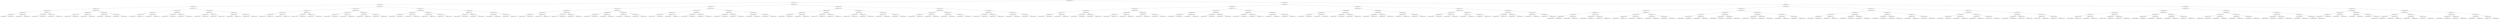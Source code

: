 digraph G{
176510915 [label="Node{data=[2573, 2573]}"]
176510915 -> 809593645
809593645 [label="Node{data=[2012, 2012]}"]
809593645 -> 963711920
963711920 [label="Node{data=[1204, 1204]}"]
963711920 -> 1435632116
1435632116 [label="Node{data=[1067, 1067]}"]
1435632116 -> 1971941322
1971941322 [label="Node{data=[1015, 1015]}"]
1971941322 -> 1311402581
1311402581 [label="Node{data=[1007, 1007]}"]
1311402581 -> 2146901171
2146901171 [label="Node{data=[1003, 1003]}"]
2146901171 -> 976170776
976170776 [label="Node{data=[952, 952]}"]
976170776 -> 73851048
73851048 [label="Node{data=[936, 936]}"]
976170776 -> 419646131
419646131 [label="Node{data=[967, 967]}"]
2146901171 -> 1591136164
1591136164 [label="Node{data=[1005, 1005]}"]
1591136164 -> 499285129
499285129 [label="Node{data=[1004, 1004]}"]
1591136164 -> 772979769
772979769 [label="Node{data=[1006, 1006]}"]
1311402581 -> 768028058
768028058 [label="Node{data=[1011, 1011]}"]
768028058 -> 1166306409
1166306409 [label="Node{data=[1009, 1009]}"]
1166306409 -> 1269589604
1269589604 [label="Node{data=[1008, 1008]}"]
1166306409 -> 1885665372
1885665372 [label="Node{data=[1010, 1010]}"]
768028058 -> 1692119095
1692119095 [label="Node{data=[1013, 1013]}"]
1692119095 -> 47869921
47869921 [label="Node{data=[1012, 1012]}"]
1692119095 -> 720221848
720221848 [label="Node{data=[1014, 1014]}"]
1971941322 -> 2107383169
2107383169 [label="Node{data=[1059, 1059]}"]
2107383169 -> 1157578765
1157578765 [label="Node{data=[1055, 1055]}"]
1157578765 -> 361466388
361466388 [label="Node{data=[1017, 1017]}"]
361466388 -> 1377154891
1377154891 [label="Node{data=[1016, 1016]}"]
361466388 -> 1341708445
1341708445 [label="Node{data=[1054, 1054]}"]
1157578765 -> 1907955271
1907955271 [label="Node{data=[1057, 1057]}"]
1907955271 -> 950790478
950790478 [label="Node{data=[1056, 1056]}"]
1907955271 -> 1207680767
1207680767 [label="Node{data=[1058, 1058]}"]
2107383169 -> 1322171053
1322171053 [label="Node{data=[1063, 1063]}"]
1322171053 -> 2004653597
2004653597 [label="Node{data=[1061, 1061]}"]
2004653597 -> 276492325
276492325 [label="Node{data=[1060, 1060]}"]
2004653597 -> 183285907
183285907 [label="Node{data=[1062, 1062]}"]
1322171053 -> 835477681
835477681 [label="Node{data=[1065, 1065]}"]
835477681 -> 571720939
571720939 [label="Node{data=[1064, 1064]}"]
835477681 -> 1697641300
1697641300 [label="Node{data=[1066, 1066]}"]
1435632116 -> 183039810
183039810 [label="Node{data=[1140, 1140]}"]
183039810 -> 1492371270
1492371270 [label="Node{data=[1132, 1132]}"]
1492371270 -> 1694196783
1694196783 [label="Node{data=[1128, 1128]}"]
1694196783 -> 2119470775
2119470775 [label="Node{data=[1126, 1126]}"]
2119470775 -> 868955352
868955352 [label="Node{data=[1125, 1125]}"]
2119470775 -> 1975786512
1975786512 [label="Node{data=[1127, 1127]}"]
1694196783 -> 1252119707
1252119707 [label="Node{data=[1130, 1130]}"]
1252119707 -> 274389582
274389582 [label="Node{data=[1129, 1129]}"]
1252119707 -> 2061320553
2061320553 [label="Node{data=[1131, 1131]}"]
1492371270 -> 799860414
799860414 [label="Node{data=[1136, 1136]}"]
799860414 -> 1802369756
1802369756 [label="Node{data=[1134, 1134]}"]
1802369756 -> 757323093
757323093 [label="Node{data=[1133, 1133]}"]
1802369756 -> 1038426001
1038426001 [label="Node{data=[1135, 1135]}"]
799860414 -> 1974765445
1974765445 [label="Node{data=[1138, 1138]}"]
1974765445 -> 1896556789
1896556789 [label="Node{data=[1137, 1137]}"]
1974765445 -> 1110561532
1110561532 [label="Node{data=[1139, 1139]}"]
183039810 -> 1472021692
1472021692 [label="Node{data=[1148, 1148]}"]
1472021692 -> 115632481
115632481 [label="Node{data=[1144, 1144]}"]
115632481 -> 780187080
780187080 [label="Node{data=[1142, 1142]}"]
780187080 -> 1651127510
1651127510 [label="Node{data=[1141, 1141]}"]
780187080 -> 1599018115
1599018115 [label="Node{data=[1143, 1143]}"]
115632481 -> 2051395946
2051395946 [label="Node{data=[1146, 1146]}"]
2051395946 -> 1371542815
1371542815 [label="Node{data=[1145, 1145]}"]
2051395946 -> 1656706933
1656706933 [label="Node{data=[1147, 1147]}"]
1472021692 -> 1165208749
1165208749 [label="Node{data=[1152, 1152]}"]
1165208749 -> 292158440
292158440 [label="Node{data=[1150, 1150]}"]
292158440 -> 1079016503
1079016503 [label="Node{data=[1149, 1149]}"]
292158440 -> 1481412535
1481412535 [label="Node{data=[1151, 1151]}"]
1165208749 -> 153303
153303 [label="Node{data=[1202, 1202]}"]
153303 -> 1592417156
1592417156 [label="Node{data=[1153, 1153]}"]
153303 -> 496510378
496510378 [label="Node{data=[1203, 1203]}"]
963711920 -> 563425433
563425433 [label="Node{data=[1289, 1289]}"]
563425433 -> 859012754
859012754 [label="Node{data=[1235, 1235]}"]
859012754 -> 1057563915
1057563915 [label="Node{data=[1212, 1212]}"]
1057563915 -> 1675686453
1675686453 [label="Node{data=[1208, 1208]}"]
1675686453 -> 1811482408
1811482408 [label="Node{data=[1206, 1206]}"]
1811482408 -> 1125528363
1125528363 [label="Node{data=[1205, 1205]}"]
1811482408 -> 901871423
901871423 [label="Node{data=[1207, 1207]}"]
1675686453 -> 1364482792
1364482792 [label="Node{data=[1210, 1210]}"]
1364482792 -> 1924646829
1924646829 [label="Node{data=[1209, 1209]}"]
1364482792 -> 4865467
4865467 [label="Node{data=[1211, 1211]}"]
1057563915 -> 1041029634
1041029634 [label="Node{data=[1216, 1216]}"]
1041029634 -> 1308382257
1308382257 [label="Node{data=[1214, 1214]}"]
1308382257 -> 20605068
20605068 [label="Node{data=[1213, 1213]}"]
1308382257 -> 1347173109
1347173109 [label="Node{data=[1215, 1215]}"]
1041029634 -> 138946100
138946100 [label="Node{data=[1218, 1218]}"]
138946100 -> 658159312
658159312 [label="Node{data=[1217, 1217]}"]
138946100 -> 1964430515
1964430515 [label="Node{data=[1219, 1219]}"]
859012754 -> 1153221494
1153221494 [label="Node{data=[1281, 1281]}"]
1153221494 -> 218899539
218899539 [label="Node{data=[1277, 1277]}"]
218899539 -> 2146606868
2146606868 [label="Node{data=[1275, 1275]}"]
2146606868 -> 1006792469
1006792469 [label="Node{data=[1248, 1248]}"]
2146606868 -> 512212112
512212112 [label="Node{data=[1276, 1276]}"]
218899539 -> 1925524911
1925524911 [label="Node{data=[1279, 1279]}"]
1925524911 -> 421795548
421795548 [label="Node{data=[1278, 1278]}"]
1925524911 -> 913422378
913422378 [label="Node{data=[1280, 1280]}"]
1153221494 -> 355594568
355594568 [label="Node{data=[1285, 1285]}"]
355594568 -> 1321344532
1321344532 [label="Node{data=[1283, 1283]}"]
1321344532 -> 2011784166
2011784166 [label="Node{data=[1282, 1282]}"]
1321344532 -> 1281504729
1281504729 [label="Node{data=[1284, 1284]}"]
355594568 -> 1455634092
1455634092 [label="Node{data=[1287, 1287]}"]
1455634092 -> 137343198
137343198 [label="Node{data=[1286, 1286]}"]
1455634092 -> 887424110
887424110 [label="Node{data=[1288, 1288]}"]
563425433 -> 1769219030
1769219030 [label="Node{data=[1975, 1975]}"]
1769219030 -> 642588162
642588162 [label="Node{data=[1906, 1906]}"]
642588162 -> 1393681237
1393681237 [label="Node{data=[1311, 1311]}"]
1393681237 -> 1330338605
1330338605 [label="Node{data=[1291, 1291]}"]
1330338605 -> 124369793
124369793 [label="Node{data=[1290, 1290]}"]
1330338605 -> 1226446944
1226446944 [label="Node{data=[1292, 1292]}"]
1393681237 -> 365777245
365777245 [label="Node{data=[1476, 1476]}"]
365777245 -> 13296378
13296378 [label="Node{data=[1417, 1417]}"]
365777245 -> 1253434577
1253434577 [label="Node{data=[1905, 1905]}"]
642588162 -> 1408580863
1408580863 [label="Node{data=[1971, 1971]}"]
1408580863 -> 743295077
743295077 [label="Node{data=[1969, 1969]}"]
743295077 -> 2076652068
2076652068 [label="Node{data=[1968, 1968]}"]
743295077 -> 506581729
506581729 [label="Node{data=[1970, 1970]}"]
1408580863 -> 1691948828
1691948828 [label="Node{data=[1973, 1973]}"]
1691948828 -> 638973186
638973186 [label="Node{data=[1972, 1972]}"]
1691948828 -> 1686218230
1686218230 [label="Node{data=[1974, 1974]}"]
1769219030 -> 1949816157
1949816157 [label="Node{data=[1983, 1983]}"]
1949816157 -> 1492798768
1492798768 [label="Node{data=[1979, 1979]}"]
1492798768 -> 1364070088
1364070088 [label="Node{data=[1977, 1977]}"]
1364070088 -> 948547330
948547330 [label="Node{data=[1976, 1976]}"]
1364070088 -> 1927157875
1927157875 [label="Node{data=[1978, 1978]}"]
1492798768 -> 2017937621
2017937621 [label="Node{data=[1981, 1981]}"]
2017937621 -> 1507733851
1507733851 [label="Node{data=[1980, 1980]}"]
2017937621 -> 752510173
752510173 [label="Node{data=[1982, 1982]}"]
1949816157 -> 776338613
776338613 [label="Node{data=[1987, 1987]}"]
776338613 -> 1812334664
1812334664 [label="Node{data=[1985, 1985]}"]
1812334664 -> 1148889210
1148889210 [label="Node{data=[1984, 1984]}"]
1812334664 -> 997834916
997834916 [label="Node{data=[1986, 1986]}"]
776338613 -> 978858794
978858794 [label="Node{data=[2010, 2010]}"]
978858794 -> 1723869281
1723869281 [label="Node{data=[2000, 2000]}"]
978858794 -> 2011719099
2011719099 [label="Node{data=[2011, 2011]}"]
809593645 -> 39974658
39974658 [label="Node{data=[2302, 2302]}"]
39974658 -> 2044413191
2044413191 [label="Node{data=[2270, 2270]}"]
2044413191 -> 507509117
507509117 [label="Node{data=[2254, 2254]}"]
507509117 -> 718181052
718181052 [label="Node{data=[2020, 2020]}"]
718181052 -> 664451328
664451328 [label="Node{data=[2016, 2016]}"]
664451328 -> 71971721
71971721 [label="Node{data=[2014, 2014]}"]
71971721 -> 1709168236
1709168236 [label="Node{data=[2013, 2013]}"]
71971721 -> 995816217
995816217 [label="Node{data=[2015, 2015]}"]
664451328 -> 1241124811
1241124811 [label="Node{data=[2018, 2018]}"]
1241124811 -> 477735686
477735686 [label="Node{data=[2017, 2017]}"]
1241124811 -> 126775891
126775891 [label="Node{data=[2019, 2019]}"]
718181052 -> 1797299072
1797299072 [label="Node{data=[2082, 2082]}"]
1797299072 -> 1916622200
1916622200 [label="Node{data=[2022, 2022]}"]
1916622200 -> 600695202
600695202 [label="Node{data=[2021, 2021]}"]
1916622200 -> 1462043490
1462043490 [label="Node{data=[2023, 2023]}"]
1797299072 -> 943091357
943091357 [label="Node{data=[2084, 2084]}"]
943091357 -> 540572278
540572278 [label="Node{data=[2083, 2083]}"]
943091357 -> 1815367458
1815367458 [label="Node{data=[2085, 2085]}"]
507509117 -> 326467541
326467541 [label="Node{data=[2262, 2262]}"]
326467541 -> 406628768
406628768 [label="Node{data=[2258, 2258]}"]
406628768 -> 2067045147
2067045147 [label="Node{data=[2256, 2256]}"]
2067045147 -> 892831232
892831232 [label="Node{data=[2255, 2255]}"]
2067045147 -> 226811044
226811044 [label="Node{data=[2257, 2257]}"]
406628768 -> 1887962397
1887962397 [label="Node{data=[2260, 2260]}"]
1887962397 -> 800826452
800826452 [label="Node{data=[2259, 2259]}"]
1887962397 -> 641019941
641019941 [label="Node{data=[2261, 2261]}"]
326467541 -> 226470331
226470331 [label="Node{data=[2266, 2266]}"]
226470331 -> 1039132132
1039132132 [label="Node{data=[2264, 2264]}"]
1039132132 -> 1325694729
1325694729 [label="Node{data=[2263, 2263]}"]
1039132132 -> 1077926612
1077926612 [label="Node{data=[2265, 2265]}"]
226470331 -> 821920025
821920025 [label="Node{data=[2268, 2268]}"]
821920025 -> 1920959015
1920959015 [label="Node{data=[2267, 2267]}"]
821920025 -> 518997846
518997846 [label="Node{data=[2269, 2269]}"]
2044413191 -> 540596005
540596005 [label="Node{data=[2286, 2286]}"]
540596005 -> 2081517426
2081517426 [label="Node{data=[2278, 2278]}"]
2081517426 -> 1928438893
1928438893 [label="Node{data=[2274, 2274]}"]
1928438893 -> 373328018
373328018 [label="Node{data=[2272, 2272]}"]
373328018 -> 1881666688
1881666688 [label="Node{data=[2271, 2271]}"]
373328018 -> 121274121
121274121 [label="Node{data=[2273, 2273]}"]
1928438893 -> 2014802255
2014802255 [label="Node{data=[2276, 2276]}"]
2014802255 -> 1778475719
1778475719 [label="Node{data=[2275, 2275]}"]
2014802255 -> 625809651
625809651 [label="Node{data=[2277, 2277]}"]
2081517426 -> 1910241636
1910241636 [label="Node{data=[2282, 2282]}"]
1910241636 -> 847606553
847606553 [label="Node{data=[2280, 2280]}"]
847606553 -> 1408448724
1408448724 [label="Node{data=[2279, 2279]}"]
847606553 -> 515127513
515127513 [label="Node{data=[2281, 2281]}"]
1910241636 -> 814408370
814408370 [label="Node{data=[2284, 2284]}"]
814408370 -> 697192961
697192961 [label="Node{data=[2283, 2283]}"]
814408370 -> 1668409980
1668409980 [label="Node{data=[2285, 2285]}"]
540596005 -> 1547461691
1547461691 [label="Node{data=[2294, 2294]}"]
1547461691 -> 994345596
994345596 [label="Node{data=[2290, 2290]}"]
994345596 -> 1619120463
1619120463 [label="Node{data=[2288, 2288]}"]
1619120463 -> 206566697
206566697 [label="Node{data=[2287, 2287]}"]
1619120463 -> 871187751
871187751 [label="Node{data=[2289, 2289]}"]
994345596 -> 740652612
740652612 [label="Node{data=[2292, 2292]}"]
740652612 -> 1111540006
1111540006 [label="Node{data=[2291, 2291]}"]
740652612 -> 827687674
827687674 [label="Node{data=[2293, 2293]}"]
1547461691 -> 1757953418
1757953418 [label="Node{data=[2298, 2298]}"]
1757953418 -> 1876488577
1876488577 [label="Node{data=[2296, 2296]}"]
1876488577 -> 727012525
727012525 [label="Node{data=[2295, 2295]}"]
1876488577 -> 915030383
915030383 [label="Node{data=[2297, 2297]}"]
1757953418 -> 528948825
528948825 [label="Node{data=[2300, 2300]}"]
528948825 -> 939237585
939237585 [label="Node{data=[2299, 2299]}"]
528948825 -> 915045055
915045055 [label="Node{data=[2301, 2301]}"]
39974658 -> 1391445048
1391445048 [label="Node{data=[2336, 2336]}"]
1391445048 -> 1966964202
1966964202 [label="Node{data=[2318, 2318]}"]
1966964202 -> 531277492
531277492 [label="Node{data=[2310, 2310]}"]
531277492 -> 2056288380
2056288380 [label="Node{data=[2306, 2306]}"]
2056288380 -> 1458748690
1458748690 [label="Node{data=[2304, 2304]}"]
1458748690 -> 1220433931
1220433931 [label="Node{data=[2303, 2303]}"]
1458748690 -> 40618158
40618158 [label="Node{data=[2305, 2305]}"]
2056288380 -> 2076246791
2076246791 [label="Node{data=[2308, 2308]}"]
2076246791 -> 949496640
949496640 [label="Node{data=[2307, 2307]}"]
2076246791 -> 39600728
39600728 [label="Node{data=[2309, 2309]}"]
531277492 -> 1580127237
1580127237 [label="Node{data=[2314, 2314]}"]
1580127237 -> 755252732
755252732 [label="Node{data=[2312, 2312]}"]
755252732 -> 1421852983
1421852983 [label="Node{data=[2311, 2311]}"]
755252732 -> 873535354
873535354 [label="Node{data=[2313, 2313]}"]
1580127237 -> 481780481
481780481 [label="Node{data=[2316, 2316]}"]
481780481 -> 282089142
282089142 [label="Node{data=[2315, 2315]}"]
481780481 -> 978095074
978095074 [label="Node{data=[2317, 2317]}"]
1966964202 -> 106623254
106623254 [label="Node{data=[2326, 2326]}"]
106623254 -> 559035831
559035831 [label="Node{data=[2322, 2322]}"]
559035831 -> 858104525
858104525 [label="Node{data=[2320, 2320]}"]
858104525 -> 1843936464
1843936464 [label="Node{data=[2319, 2319]}"]
858104525 -> 1022075450
1022075450 [label="Node{data=[2321, 2321]}"]
559035831 -> 203736989
203736989 [label="Node{data=[2324, 2324]}"]
203736989 -> 310980382
310980382 [label="Node{data=[2323, 2323]}"]
203736989 -> 1051434787
1051434787 [label="Node{data=[2325, 2325]}"]
106623254 -> 1605374142
1605374142 [label="Node{data=[2332, 2332]}"]
1605374142 -> 1963080954
1963080954 [label="Node{data=[2328, 2328]}"]
1963080954 -> 782769307
782769307 [label="Node{data=[2327, 2327]}"]
1963080954 -> 1285082346
1285082346 [label="Node{data=[2329, 2329]}"]
1605374142 -> 334630951
334630951 [label="Node{data=[2334, 2334]}"]
334630951 -> 2004032335
2004032335 [label="Node{data=[2333, 2333]}"]
334630951 -> 424779262
424779262 [label="Node{data=[2335, 2335]}"]
1391445048 -> 321191330
321191330 [label="Node{data=[2529, 2529]}"]
321191330 -> 282375369
282375369 [label="Node{data=[2521, 2521]}"]
282375369 -> 2140306687
2140306687 [label="Node{data=[2517, 2517]}"]
2140306687 -> 1790554270
1790554270 [label="Node{data=[2515, 2515]}"]
1790554270 -> 1589942662
1589942662 [label="Node{data=[2350, 2350]}"]
1790554270 -> 1795361899
1795361899 [label="Node{data=[2516, 2516]}"]
2140306687 -> 119206000
119206000 [label="Node{data=[2519, 2519]}"]
119206000 -> 545295693
545295693 [label="Node{data=[2518, 2518]}"]
119206000 -> 1517434994
1517434994 [label="Node{data=[2520, 2520]}"]
282375369 -> 694224643
694224643 [label="Node{data=[2525, 2525]}"]
694224643 -> 2032724783
2032724783 [label="Node{data=[2523, 2523]}"]
2032724783 -> 1567030178
1567030178 [label="Node{data=[2522, 2522]}"]
2032724783 -> 370993620
370993620 [label="Node{data=[2524, 2524]}"]
694224643 -> 929348875
929348875 [label="Node{data=[2527, 2527]}"]
929348875 -> 162220379
162220379 [label="Node{data=[2526, 2526]}"]
929348875 -> 1668945959
1668945959 [label="Node{data=[2528, 2528]}"]
321191330 -> 307826645
307826645 [label="Node{data=[2537, 2537]}"]
307826645 -> 4678768
4678768 [label="Node{data=[2533, 2533]}"]
4678768 -> 1408566450
1408566450 [label="Node{data=[2531, 2531]}"]
1408566450 -> 1627227595
1627227595 [label="Node{data=[2530, 2530]}"]
1408566450 -> 973080998
973080998 [label="Node{data=[2532, 2532]}"]
4678768 -> 31432306
31432306 [label="Node{data=[2535, 2535]}"]
31432306 -> 2054478447
2054478447 [label="Node{data=[2534, 2534]}"]
31432306 -> 1982585655
1982585655 [label="Node{data=[2536, 2536]}"]
307826645 -> 1289531757
1289531757 [label="Node{data=[2541, 2541]}"]
1289531757 -> 822975114
822975114 [label="Node{data=[2539, 2539]}"]
822975114 -> 1836484966
1836484966 [label="Node{data=[2538, 2538]}"]
822975114 -> 1160517020
1160517020 [label="Node{data=[2540, 2540]}"]
1289531757 -> 1825735565
1825735565 [label="Node{data=[2543, 2543]}"]
1825735565 -> 836148567
836148567 [label="Node{data=[2542, 2542]}"]
1825735565 -> 1748111282
1748111282 [label="Node{data=[2544, 2544]}"]
176510915 -> 1293383645
1293383645 [label="Node{data=[5090, 5090]}"]
1293383645 -> 891374361
891374361 [label="Node{data=[3072, 3072]}"]
891374361 -> 806900943
806900943 [label="Node{data=[2684, 2684]}"]
806900943 -> 1219461857
1219461857 [label="Node{data=[2668, 2668]}"]
1219461857 -> 1047571894
1047571894 [label="Node{data=[2581, 2581]}"]
1047571894 -> 20332770
20332770 [label="Node{data=[2577, 2577]}"]
20332770 -> 1937424935
1937424935 [label="Node{data=[2575, 2575]}"]
1937424935 -> 1198980643
1198980643 [label="Node{data=[2574, 2574]}"]
1937424935 -> 2085676646
2085676646 [label="Node{data=[2576, 2576]}"]
20332770 -> 1330813022
1330813022 [label="Node{data=[2579, 2579]}"]
1330813022 -> 1788612713
1788612713 [label="Node{data=[2578, 2578]}"]
1330813022 -> 443251967
443251967 [label="Node{data=[2580, 2580]}"]
1047571894 -> 1634978306
1634978306 [label="Node{data=[2649, 2649]}"]
1634978306 -> 985153050
985153050 [label="Node{data=[2583, 2583]}"]
985153050 -> 808287868
808287868 [label="Node{data=[2582, 2582]}"]
985153050 -> 1910530050
1910530050 [label="Node{data=[2620, 2620]}"]
1634978306 -> 238847974
238847974 [label="Node{data=[2666, 2666]}"]
238847974 -> 1972314325
1972314325 [label="Node{data=[2665, 2665]}"]
238847974 -> 780828294
780828294 [label="Node{data=[2667, 2667]}"]
1219461857 -> 1553525541
1553525541 [label="Node{data=[2676, 2676]}"]
1553525541 -> 913392871
913392871 [label="Node{data=[2672, 2672]}"]
913392871 -> 980697972
980697972 [label="Node{data=[2670, 2670]}"]
980697972 -> 1199006962
1199006962 [label="Node{data=[2669, 2669]}"]
980697972 -> 1554874106
1554874106 [label="Node{data=[2671, 2671]}"]
913392871 -> 1615286260
1615286260 [label="Node{data=[2674, 2674]}"]
1615286260 -> 2016464747
2016464747 [label="Node{data=[2673, 2673]}"]
1615286260 -> 68969579
68969579 [label="Node{data=[2675, 2675]}"]
1553525541 -> 871469244
871469244 [label="Node{data=[2680, 2680]}"]
871469244 -> 1771262425
1771262425 [label="Node{data=[2678, 2678]}"]
1771262425 -> 388403223
388403223 [label="Node{data=[2677, 2677]}"]
1771262425 -> 1895731620
1895731620 [label="Node{data=[2679, 2679]}"]
871469244 -> 1337297783
1337297783 [label="Node{data=[2682, 2682]}"]
1337297783 -> 1020991169
1020991169 [label="Node{data=[2681, 2681]}"]
1337297783 -> 526290789
526290789 [label="Node{data=[2683, 2683]}"]
806900943 -> 455696027
455696027 [label="Node{data=[2700, 2700]}"]
455696027 -> 2024050874
2024050874 [label="Node{data=[2692, 2692]}"]
2024050874 -> 481164401
481164401 [label="Node{data=[2688, 2688]}"]
481164401 -> 2011393318
2011393318 [label="Node{data=[2686, 2686]}"]
2011393318 -> 653207751
653207751 [label="Node{data=[2685, 2685]}"]
2011393318 -> 2048019936
2048019936 [label="Node{data=[2687, 2687]}"]
481164401 -> 162490535
162490535 [label="Node{data=[2690, 2690]}"]
162490535 -> 1707720425
1707720425 [label="Node{data=[2689, 2689]}"]
162490535 -> 977214343
977214343 [label="Node{data=[2691, 2691]}"]
2024050874 -> 1378499693
1378499693 [label="Node{data=[2696, 2696]}"]
1378499693 -> 548576479
548576479 [label="Node{data=[2694, 2694]}"]
548576479 -> 136593622
136593622 [label="Node{data=[2693, 2693]}"]
548576479 -> 1250263414
1250263414 [label="Node{data=[2695, 2695]}"]
1378499693 -> 1238308127
1238308127 [label="Node{data=[2698, 2698]}"]
1238308127 -> 2108636317
2108636317 [label="Node{data=[2697, 2697]}"]
1238308127 -> 1470624014
1470624014 [label="Node{data=[2699, 2699]}"]
455696027 -> 827282621
827282621 [label="Node{data=[2708, 2708]}"]
827282621 -> 10078310
10078310 [label="Node{data=[2704, 2704]}"]
10078310 -> 72767292
72767292 [label="Node{data=[2702, 2702]}"]
72767292 -> 1821501753
1821501753 [label="Node{data=[2701, 2701]}"]
72767292 -> 665891498
665891498 [label="Node{data=[2703, 2703]}"]
10078310 -> 1772389570
1772389570 [label="Node{data=[2706, 2706]}"]
1772389570 -> 1602081149
1602081149 [label="Node{data=[2705, 2705]}"]
1772389570 -> 1011229578
1011229578 [label="Node{data=[2707, 2707]}"]
827282621 -> 507638602
507638602 [label="Node{data=[3068, 3068]}"]
507638602 -> 1401878228
1401878228 [label="Node{data=[3038, 3038]}"]
1401878228 -> 1657349089
1657349089 [label="Node{data=[3021, 3021]}"]
1401878228 -> 1864238657
1864238657 [label="Node{data=[3067, 3067]}"]
507638602 -> 2119459659
2119459659 [label="Node{data=[3070, 3070]}"]
2119459659 -> 1523057155
1523057155 [label="Node{data=[3069, 3069]}"]
2119459659 -> 1899357328
1899357328 [label="Node{data=[3071, 3071]}"]
891374361 -> 1845942521
1845942521 [label="Node{data=[3407, 3407]}"]
1845942521 -> 865448009
865448009 [label="Node{data=[3088, 3088]}"]
865448009 -> 701985826
701985826 [label="Node{data=[3080, 3080]}"]
701985826 -> 2006455532
2006455532 [label="Node{data=[3076, 3076]}"]
2006455532 -> 797039606
797039606 [label="Node{data=[3074, 3074]}"]
797039606 -> 822620599
822620599 [label="Node{data=[3073, 3073]}"]
797039606 -> 594294224
594294224 [label="Node{data=[3075, 3075]}"]
2006455532 -> 342125093
342125093 [label="Node{data=[3078, 3078]}"]
342125093 -> 890981684
890981684 [label="Node{data=[3077, 3077]}"]
342125093 -> 1164859305
1164859305 [label="Node{data=[3079, 3079]}"]
701985826 -> 124659809
124659809 [label="Node{data=[3084, 3084]}"]
124659809 -> 820793323
820793323 [label="Node{data=[3082, 3082]}"]
820793323 -> 1609684527
1609684527 [label="Node{data=[3081, 3081]}"]
820793323 -> 1746211175
1746211175 [label="Node{data=[3083, 3083]}"]
124659809 -> 516821284
516821284 [label="Node{data=[3086, 3086]}"]
516821284 -> 1276085761
1276085761 [label="Node{data=[3085, 3085]}"]
516821284 -> 496922881
496922881 [label="Node{data=[3087, 3087]}"]
865448009 -> 1572914684
1572914684 [label="Node{data=[3096, 3096]}"]
1572914684 -> 862562385
862562385 [label="Node{data=[3092, 3092]}"]
862562385 -> 65413043
65413043 [label="Node{data=[3090, 3090]}"]
65413043 -> 1830707383
1830707383 [label="Node{data=[3089, 3089]}"]
65413043 -> 908765133
908765133 [label="Node{data=[3091, 3091]}"]
862562385 -> 1216330361
1216330361 [label="Node{data=[3094, 3094]}"]
1216330361 -> 2077704002
2077704002 [label="Node{data=[3093, 3093]}"]
1216330361 -> 1699935063
1699935063 [label="Node{data=[3095, 3095]}"]
1572914684 -> 111490303
111490303 [label="Node{data=[3342, 3342]}"]
111490303 -> 859630112
859630112 [label="Node{data=[3098, 3098]}"]
859630112 -> 1909714474
1909714474 [label="Node{data=[3097, 3097]}"]
859630112 -> 57242380
57242380 [label="Node{data=[3307, 3307]}"]
111490303 -> 742698322
742698322 [label="Node{data=[3405, 3405]}"]
742698322 -> 2029862672
2029862672 [label="Node{data=[3404, 3404]}"]
742698322 -> 372321435
372321435 [label="Node{data=[3406, 3406]}"]
1845942521 -> 1577634882
1577634882 [label="Node{data=[5074, 5074]}"]
1577634882 -> 1471137004
1471137004 [label="Node{data=[3415, 3415]}"]
1471137004 -> 1178301622
1178301622 [label="Node{data=[3411, 3411]}"]
1178301622 -> 1509018910
1509018910 [label="Node{data=[3409, 3409]}"]
1509018910 -> 1090744510
1090744510 [label="Node{data=[3408, 3408]}"]
1509018910 -> 1755464918
1755464918 [label="Node{data=[3410, 3410]}"]
1178301622 -> 1965097904
1965097904 [label="Node{data=[3413, 3413]}"]
1965097904 -> 577747255
577747255 [label="Node{data=[3412, 3412]}"]
1965097904 -> 2016656196
2016656196 [label="Node{data=[3414, 3414]}"]
1471137004 -> 38655072
38655072 [label="Node{data=[3419, 3419]}"]
38655072 -> 2139908890
2139908890 [label="Node{data=[3417, 3417]}"]
2139908890 -> 544592861
544592861 [label="Node{data=[3416, 3416]}"]
2139908890 -> 1173992716
1173992716 [label="Node{data=[3418, 3418]}"]
38655072 -> 695965447
695965447 [label="Node{data=[5028, 5028]}"]
695965447 -> 892595593
892595593 [label="Node{data=[4936, 4936]}"]
695965447 -> 1003895753
1003895753 [label="Node{data=[5073, 5073]}"]
1577634882 -> 865056874
865056874 [label="Node{data=[5082, 5082]}"]
865056874 -> 1178194611
1178194611 [label="Node{data=[5078, 5078]}"]
1178194611 -> 1825316952
1825316952 [label="Node{data=[5076, 5076]}"]
1825316952 -> 1716405883
1716405883 [label="Node{data=[5075, 5075]}"]
1825316952 -> 676130352
676130352 [label="Node{data=[5077, 5077]}"]
1178194611 -> 543690176
543690176 [label="Node{data=[5080, 5080]}"]
543690176 -> 757806965
757806965 [label="Node{data=[5079, 5079]}"]
543690176 -> 960680245
960680245 [label="Node{data=[5081, 5081]}"]
865056874 -> 1982891331
1982891331 [label="Node{data=[5086, 5086]}"]
1982891331 -> 383156296
383156296 [label="Node{data=[5084, 5084]}"]
383156296 -> 1647484280
1647484280 [label="Node{data=[5083, 5083]}"]
383156296 -> 1305883506
1305883506 [label="Node{data=[5085, 5085]}"]
1982891331 -> 1061072150
1061072150 [label="Node{data=[5088, 5088]}"]
1061072150 -> 499695225
499695225 [label="Node{data=[5087, 5087]}"]
1061072150 -> 1801927141
1801927141 [label="Node{data=[5089, 5089]}"]
1293383645 -> 391567960
391567960 [label="Node{data=[7938, 7938]}"]
391567960 -> 1573557177
1573557177 [label="Node{data=[5531, 5531]}"]
1573557177 -> 95012111
95012111 [label="Node{data=[5285, 5285]}"]
95012111 -> 1465085006
1465085006 [label="Node{data=[5154, 5154]}"]
1465085006 -> 1987504358
1987504358 [label="Node{data=[5098, 5098]}"]
1987504358 -> 2141776586
2141776586 [label="Node{data=[5094, 5094]}"]
2141776586 -> 887277965
887277965 [label="Node{data=[5092, 5092]}"]
887277965 -> 2023744067
2023744067 [label="Node{data=[5091, 5091]}"]
887277965 -> 963576942
963576942 [label="Node{data=[5093, 5093]}"]
2141776586 -> 19486515
19486515 [label="Node{data=[5096, 5096]}"]
19486515 -> 598038586
598038586 [label="Node{data=[5095, 5095]}"]
19486515 -> 615459831
615459831 [label="Node{data=[5097, 5097]}"]
1987504358 -> 1696728952
1696728952 [label="Node{data=[5102, 5102]}"]
1696728952 -> 788091936
788091936 [label="Node{data=[5100, 5100]}"]
788091936 -> 664059213
664059213 [label="Node{data=[5099, 5099]}"]
788091936 -> 2059000539
2059000539 [label="Node{data=[5101, 5101]}"]
1696728952 -> 265624371
265624371 [label="Node{data=[5104, 5104]}"]
265624371 -> 1802045117
1802045117 [label="Node{data=[5103, 5103]}"]
265624371 -> 1771413576
1771413576 [label="Node{data=[5105, 5105]}"]
1465085006 -> 1573834915
1573834915 [label="Node{data=[5277, 5277]}"]
1573834915 -> 2061845674
2061845674 [label="Node{data=[5158, 5158]}"]
2061845674 -> 1503324581
1503324581 [label="Node{data=[5156, 5156]}"]
1503324581 -> 491357502
491357502 [label="Node{data=[5155, 5155]}"]
1503324581 -> 917050876
917050876 [label="Node{data=[5157, 5157]}"]
2061845674 -> 1723451287
1723451287 [label="Node{data=[5275, 5275]}"]
1723451287 -> 1751174436
1751174436 [label="Node{data=[5227, 5227]}"]
1723451287 -> 970048867
970048867 [label="Node{data=[5276, 5276]}"]
1573834915 -> 1202270544
1202270544 [label="Node{data=[5281, 5281]}"]
1202270544 -> 1862583117
1862583117 [label="Node{data=[5279, 5279]}"]
1862583117 -> 31664740
31664740 [label="Node{data=[5278, 5278]}"]
1862583117 -> 917380582
917380582 [label="Node{data=[5280, 5280]}"]
1202270544 -> 948144594
948144594 [label="Node{data=[5283, 5283]}"]
948144594 -> 1909734180
1909734180 [label="Node{data=[5282, 5282]}"]
948144594 -> 1778159472
1778159472 [label="Node{data=[5284, 5284]}"]
95012111 -> 805043844
805043844 [label="Node{data=[5451, 5451]}"]
805043844 -> 185745328
185745328 [label="Node{data=[5389, 5389]}"]
185745328 -> 1540307181
1540307181 [label="Node{data=[5385, 5385]}"]
1540307181 -> 1447410667
1447410667 [label="Node{data=[5317, 5317]}"]
1447410667 -> 641359993
641359993 [label="Node{data=[5286, 5286]}"]
1447410667 -> 1020212401
1020212401 [label="Node{data=[5384, 5384]}"]
1540307181 -> 518351765
518351765 [label="Node{data=[5387, 5387]}"]
518351765 -> 1694765377
1694765377 [label="Node{data=[5386, 5386]}"]
518351765 -> 281578544
281578544 [label="Node{data=[5388, 5388]}"]
185745328 -> 1441220644
1441220644 [label="Node{data=[5393, 5393]}"]
1441220644 -> 1617635534
1617635534 [label="Node{data=[5391, 5391]}"]
1617635534 -> 631284635
631284635 [label="Node{data=[5390, 5390]}"]
1617635534 -> 1910313491
1910313491 [label="Node{data=[5392, 5392]}"]
1441220644 -> 513069668
513069668 [label="Node{data=[5395, 5395]}"]
513069668 -> 654357536
654357536 [label="Node{data=[5394, 5394]}"]
513069668 -> 119306016
119306016 [label="Node{data=[5425, 5425]}"]
805043844 -> 516464730
516464730 [label="Node{data=[5459, 5459]}"]
516464730 -> 653743637
653743637 [label="Node{data=[5455, 5455]}"]
653743637 -> 74729311
74729311 [label="Node{data=[5453, 5453]}"]
74729311 -> 1622513030
1622513030 [label="Node{data=[5452, 5452]}"]
74729311 -> 992224186
992224186 [label="Node{data=[5454, 5454]}"]
653743637 -> 671063349
671063349 [label="Node{data=[5457, 5457]}"]
671063349 -> 18315306
18315306 [label="Node{data=[5456, 5456]}"]
671063349 -> 1304609835
1304609835 [label="Node{data=[5458, 5458]}"]
516464730 -> 1474369498
1474369498 [label="Node{data=[5463, 5463]}"]
1474369498 -> 212610598
212610598 [label="Node{data=[5461, 5461]}"]
212610598 -> 918602161
918602161 [label="Node{data=[5460, 5460]}"]
212610598 -> 1845016798
1845016798 [label="Node{data=[5462, 5462]}"]
1474369498 -> 846740860
846740860 [label="Node{data=[5465, 5465]}"]
846740860 -> 1598617611
1598617611 [label="Node{data=[5464, 5464]}"]
846740860 -> 1874159386
1874159386 [label="Node{data=[5487, 5487]}"]
1573557177 -> 1201867898
1201867898 [label="Node{data=[6131, 6131]}"]
1201867898 -> 885217839
885217839 [label="Node{data=[6060, 6060]}"]
885217839 -> 752055324
752055324 [label="Node{data=[6052, 6052]}"]
752055324 -> 1746557739
1746557739 [label="Node{data=[5966, 5966]}"]
1746557739 -> 923097742
923097742 [label="Node{data=[5964, 5964]}"]
923097742 -> 423193699
423193699 [label="Node{data=[5823, 5823]}"]
923097742 -> 779978956
779978956 [label="Node{data=[5965, 5965]}"]
1746557739 -> 344214827
344214827 [label="Node{data=[6017, 6017]}"]
344214827 -> 155759647
155759647 [label="Node{data=[5967, 5967]}"]
344214827 -> 1539349281
1539349281 [label="Node{data=[6051, 6051]}"]
752055324 -> 423187325
423187325 [label="Node{data=[6056, 6056]}"]
423187325 -> 803383396
803383396 [label="Node{data=[6054, 6054]}"]
803383396 -> 1665534411
1665534411 [label="Node{data=[6053, 6053]}"]
803383396 -> 1015058193
1015058193 [label="Node{data=[6055, 6055]}"]
423187325 -> 1878098247
1878098247 [label="Node{data=[6058, 6058]}"]
1878098247 -> 1433052501
1433052501 [label="Node{data=[6057, 6057]}"]
1878098247 -> 103937634
103937634 [label="Node{data=[6059, 6059]}"]
885217839 -> 1047595442
1047595442 [label="Node{data=[6123, 6123]}"]
1047595442 -> 1567186050
1567186050 [label="Node{data=[6064, 6064]}"]
1567186050 -> 1562974839
1562974839 [label="Node{data=[6062, 6062]}"]
1562974839 -> 1411544406
1411544406 [label="Node{data=[6061, 6061]}"]
1562974839 -> 1646840569
1646840569 [label="Node{data=[6063, 6063]}"]
1567186050 -> 1974605682
1974605682 [label="Node{data=[6091, 6091]}"]
1974605682 -> 1616728337
1616728337 [label="Node{data=[6065, 6065]}"]
1974605682 -> 655491209
655491209 [label="Node{data=[6122, 6122]}"]
1047595442 -> 63535504
63535504 [label="Node{data=[6127, 6127]}"]
63535504 -> 1722148636
1722148636 [label="Node{data=[6125, 6125]}"]
1722148636 -> 1819997952
1819997952 [label="Node{data=[6124, 6124]}"]
1722148636 -> 1541125198
1541125198 [label="Node{data=[6126, 6126]}"]
63535504 -> 320226140
320226140 [label="Node{data=[6129, 6129]}"]
320226140 -> 1514326821
1514326821 [label="Node{data=[6128, 6128]}"]
320226140 -> 1639708058
1639708058 [label="Node{data=[6130, 6130]}"]
1201867898 -> 1732527143
1732527143 [label="Node{data=[6147, 6147]}"]
1732527143 -> 1181349680
1181349680 [label="Node{data=[6139, 6139]}"]
1181349680 -> 171841339
171841339 [label="Node{data=[6135, 6135]}"]
171841339 -> 882324675
882324675 [label="Node{data=[6133, 6133]}"]
882324675 -> 1899440906
1899440906 [label="Node{data=[6132, 6132]}"]
882324675 -> 2020512363
2020512363 [label="Node{data=[6134, 6134]}"]
171841339 -> 43242898
43242898 [label="Node{data=[6137, 6137]}"]
43242898 -> 254789679
254789679 [label="Node{data=[6136, 6136]}"]
43242898 -> 1191759291
1191759291 [label="Node{data=[6138, 6138]}"]
1181349680 -> 1274667771
1274667771 [label="Node{data=[6143, 6143]}"]
1274667771 -> 1465549139
1465549139 [label="Node{data=[6141, 6141]}"]
1465549139 -> 650466599
650466599 [label="Node{data=[6140, 6140]}"]
1465549139 -> 656486737
656486737 [label="Node{data=[6142, 6142]}"]
1274667771 -> 600564084
600564084 [label="Node{data=[6145, 6145]}"]
600564084 -> 538487879
538487879 [label="Node{data=[6144, 6144]}"]
600564084 -> 754497806
754497806 [label="Node{data=[6146, 6146]}"]
1732527143 -> 41791097
41791097 [label="Node{data=[7930, 7930]}"]
41791097 -> 2126589699
2126589699 [label="Node{data=[7926, 7926]}"]
2126589699 -> 467586568
467586568 [label="Node{data=[6149, 6149]}"]
467586568 -> 1913074868
1913074868 [label="Node{data=[6148, 6148]}"]
467586568 -> 501629675
501629675 [label="Node{data=[6150, 6150]}"]
2126589699 -> 1781059427
1781059427 [label="Node{data=[7928, 7928]}"]
1781059427 -> 124510880
124510880 [label="Node{data=[7927, 7927]}"]
1781059427 -> 1275249773
1275249773 [label="Node{data=[7929, 7929]}"]
41791097 -> 1675372060
1675372060 [label="Node{data=[7934, 7934]}"]
1675372060 -> 1336127187
1336127187 [label="Node{data=[7932, 7932]}"]
1336127187 -> 386218853
386218853 [label="Node{data=[7931, 7931]}"]
1336127187 -> 1300145220
1300145220 [label="Node{data=[7933, 7933]}"]
1675372060 -> 1326487345
1326487345 [label="Node{data=[7936, 7936]}"]
1326487345 -> 496467254
496467254 [label="Node{data=[7935, 7935]}"]
1326487345 -> 603436018
603436018 [label="Node{data=[7937, 7937]}"]
391567960 -> 462651212
462651212 [label="Node{data=[9080, 9080]}"]
462651212 -> 1358027280
1358027280 [label="Node{data=[8675, 8675]}"]
1358027280 -> 1982424053
1982424053 [label="Node{data=[8659, 8659]}"]
1982424053 -> 1751070433
1751070433 [label="Node{data=[7946, 7946]}"]
1751070433 -> 1748393401
1748393401 [label="Node{data=[7942, 7942]}"]
1748393401 -> 919157749
919157749 [label="Node{data=[7940, 7940]}"]
919157749 -> 188923922
188923922 [label="Node{data=[7939, 7939]}"]
919157749 -> 448464805
448464805 [label="Node{data=[7941, 7941]}"]
1748393401 -> 1077566174
1077566174 [label="Node{data=[7944, 7944]}"]
1077566174 -> 1062455231
1062455231 [label="Node{data=[7943, 7943]}"]
1077566174 -> 579650071
579650071 [label="Node{data=[7945, 7945]}"]
1751070433 -> 1615359948
1615359948 [label="Node{data=[7950, 7950]}"]
1615359948 -> 1924539825
1924539825 [label="Node{data=[7948, 7948]}"]
1924539825 -> 1408858727
1408858727 [label="Node{data=[7947, 7947]}"]
1924539825 -> 388077173
388077173 [label="Node{data=[7949, 7949]}"]
1615359948 -> 875867474
875867474 [label="Node{data=[8053, 8053]}"]
875867474 -> 2003606984
2003606984 [label="Node{data=[7951, 7951]}"]
875867474 -> 1876880128
1876880128 [label="Node{data=[8658, 8658]}"]
1982424053 -> 1951877808
1951877808 [label="Node{data=[8667, 8667]}"]
1951877808 -> 1704470357
1704470357 [label="Node{data=[8663, 8663]}"]
1704470357 -> 1988715763
1988715763 [label="Node{data=[8661, 8661]}"]
1988715763 -> 1855391689
1855391689 [label="Node{data=[8660, 8660]}"]
1988715763 -> 542888545
542888545 [label="Node{data=[8662, 8662]}"]
1704470357 -> 81656752
81656752 [label="Node{data=[8665, 8665]}"]
81656752 -> 961456420
961456420 [label="Node{data=[8664, 8664]}"]
81656752 -> 1873889419
1873889419 [label="Node{data=[8666, 8666]}"]
1951877808 -> 294082502
294082502 [label="Node{data=[8671, 8671]}"]
294082502 -> 2053914173
2053914173 [label="Node{data=[8669, 8669]}"]
2053914173 -> 908574685
908574685 [label="Node{data=[8668, 8668]}"]
2053914173 -> 1396137090
1396137090 [label="Node{data=[8670, 8670]}"]
294082502 -> 2024085573
2024085573 [label="Node{data=[8673, 8673]}"]
2024085573 -> 1663261882
1663261882 [label="Node{data=[8672, 8672]}"]
2024085573 -> 1760681556
1760681556 [label="Node{data=[8674, 8674]}"]
1358027280 -> 21712004
21712004 [label="Node{data=[8952, 8952]}"]
21712004 -> 1367088088
1367088088 [label="Node{data=[8683, 8683]}"]
1367088088 -> 683891649
683891649 [label="Node{data=[8679, 8679]}"]
683891649 -> 1311122419
1311122419 [label="Node{data=[8677, 8677]}"]
1311122419 -> 357726687
357726687 [label="Node{data=[8676, 8676]}"]
1311122419 -> 608244342
608244342 [label="Node{data=[8678, 8678]}"]
683891649 -> 376330348
376330348 [label="Node{data=[8681, 8681]}"]
376330348 -> 1772673257
1772673257 [label="Node{data=[8680, 8680]}"]
376330348 -> 1865603202
1865603202 [label="Node{data=[8682, 8682]}"]
1367088088 -> 1137489328
1137489328 [label="Node{data=[8763, 8763]}"]
1137489328 -> 654653597
654653597 [label="Node{data=[8685, 8685]}"]
654653597 -> 147182340
147182340 [label="Node{data=[8684, 8684]}"]
654653597 -> 1900735574
1900735574 [label="Node{data=[8716, 8716]}"]
1137489328 -> 1468905210
1468905210 [label="Node{data=[8895, 8895]}"]
1468905210 -> 1505934662
1505934662 [label="Node{data=[8799, 8799]}"]
1468905210 -> 2142836873
2142836873 [label="Node{data=[8922, 8922]}"]
21712004 -> 1505190772
1505190772 [label="Node{data=[9044, 9044]}"]
1505190772 -> 1664562398
1664562398 [label="Node{data=[9040, 9040]}"]
1664562398 -> 794004851
794004851 [label="Node{data=[9038, 9038]}"]
794004851 -> 412726592
412726592 [label="Node{data=[8980, 8980]}"]
794004851 -> 2060966372
2060966372 [label="Node{data=[9039, 9039]}"]
1664562398 -> 538743716
538743716 [label="Node{data=[9042, 9042]}"]
538743716 -> 320318145
320318145 [label="Node{data=[9041, 9041]}"]
538743716 -> 1190215254
1190215254 [label="Node{data=[9043, 9043]}"]
1505190772 -> 44947349
44947349 [label="Node{data=[9048, 9048]}"]
44947349 -> 1181279703
1181279703 [label="Node{data=[9046, 9046]}"]
1181279703 -> 1745292921
1745292921 [label="Node{data=[9045, 9045]}"]
1181279703 -> 667651745
667651745 [label="Node{data=[9047, 9047]}"]
44947349 -> 1270281394
1270281394 [label="Node{data=[9050, 9050]}"]
1270281394 -> 1257371214
1257371214 [label="Node{data=[9049, 9049]}"]
1270281394 -> 450190767
450190767 [label="Node{data=[9079, 9079]}"]
462651212 -> 1636857554
1636857554 [label="Node{data=[9119, 9119]}"]
1636857554 -> 503254326
503254326 [label="Node{data=[9088, 9088]}"]
503254326 -> 1492765505
1492765505 [label="Node{data=[9084, 9084]}"]
1492765505 -> 1760681428
1760681428 [label="Node{data=[9082, 9082]}"]
1760681428 -> 171249918
171249918 [label="Node{data=[9081, 9081]}"]
1760681428 -> 1866869299
1866869299 [label="Node{data=[9083, 9083]}"]
1492765505 -> 2037598041
2037598041 [label="Node{data=[9086, 9086]}"]
2037598041 -> 529152734
529152734 [label="Node{data=[9085, 9085]}"]
2037598041 -> 1025141553
1025141553 [label="Node{data=[9087, 9087]}"]
503254326 -> 1666435347
1666435347 [label="Node{data=[9092, 9092]}"]
1666435347 -> 7930799
7930799 [label="Node{data=[9090, 9090]}"]
7930799 -> 1315673524
1315673524 [label="Node{data=[9089, 9089]}"]
7930799 -> 549862571
549862571 [label="Node{data=[9091, 9091]}"]
1666435347 -> 1562403569
1562403569 [label="Node{data=[9094, 9094]}"]
1562403569 -> 361526913
361526913 [label="Node{data=[9093, 9093]}"]
1562403569 -> 123246513
123246513 [label="Node{data=[9095, 9095]}"]
1636857554 -> 384483477
384483477 [label="Node{data=[9289, 9289]}"]
384483477 -> 1216552787
1216552787 [label="Node{data=[9127, 9127]}"]
1216552787 -> 1045254332
1045254332 [label="Node{data=[9123, 9123]}"]
1045254332 -> 2112601563
2112601563 [label="Node{data=[9121, 9121]}"]
2112601563 -> 1027941531
1027941531 [label="Node{data=[9120, 9120]}"]
2112601563 -> 1835847143
1835847143 [label="Node{data=[9122, 9122]}"]
1045254332 -> 963684422
963684422 [label="Node{data=[9125, 9125]}"]
963684422 -> 433442774
433442774 [label="Node{data=[9124, 9124]}"]
963684422 -> 220217739
220217739 [label="Node{data=[9126, 9126]}"]
1216552787 -> 111719997
111719997 [label="Node{data=[9131, 9131]}"]
111719997 -> 975572022
975572022 [label="Node{data=[9129, 9129]}"]
975572022 -> 230350811
230350811 [label="Node{data=[9128, 9128]}"]
975572022 -> 43641854
43641854 [label="Node{data=[9130, 9130]}"]
111719997 -> 1094954190
1094954190 [label="Node{data=[9133, 9133]}"]
1094954190 -> 1259229036
1259229036 [label="Node{data=[9132, 9132]}"]
1094954190 -> 277943761
277943761 [label="Node{data=[9134, 9134]}"]
384483477 -> 1570425382
1570425382 [label="Node{data=[9297, 9297]}"]
1570425382 -> 23275655
23275655 [label="Node{data=[9293, 9293]}"]
23275655 -> 951022312
951022312 [label="Node{data=[9291, 9291]}"]
951022312 -> 537446321
537446321 [label="Node{data=[9290, 9290]}"]
951022312 -> 734589548
734589548 [label="Node{data=[9292, 9292]}"]
23275655 -> 871874690
871874690 [label="Node{data=[9295, 9295]}"]
871874690 -> 1879886886
1879886886 [label="Node{data=[9294, 9294]}"]
871874690 -> 375367897
375367897 [label="Node{data=[9296, 9296]}"]
1570425382 -> 2053665772
2053665772 [label="Node{data=[9301, 9301]}"]
2053665772 -> 1997950963
1997950963 [label="Node{data=[9299, 9299]}"]
1997950963 -> 1642975435
1642975435 [label="Node{data=[9298, 9298]}"]
1997950963 -> 178238799
178238799 [label="Node{data=[9300, 9300]}"]
2053665772 -> 869351651
869351651 [label="Node{data=[9874, 9874]}"]
869351651 -> 1987967165
1987967165 [label="Node{data=[9577, 9577]}"]
869351651 -> 2040071473
2040071473 [label="Node{data=[9962, 9962]}"]
}